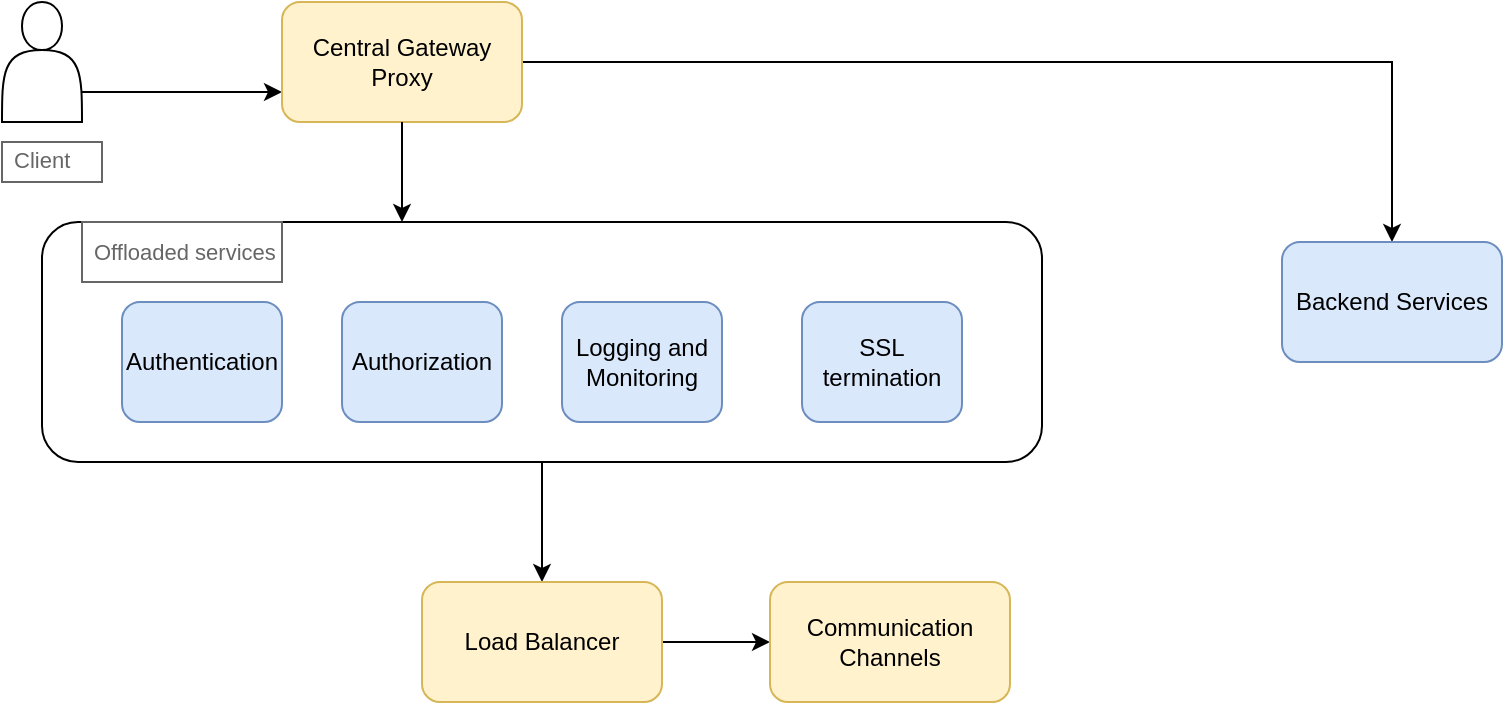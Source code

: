 <mxfile version="24.7.7">
  <diagram id="C5RBs43oDa-KdzZeNtuy" name="Page-1">
    <mxGraphModel dx="794" dy="501" grid="1" gridSize="10" guides="1" tooltips="1" connect="1" arrows="1" fold="1" page="1" pageScale="1" pageWidth="827" pageHeight="1169" math="0" shadow="0">
      <root>
        <mxCell id="WIyWlLk6GJQsqaUBKTNV-0" />
        <mxCell id="WIyWlLk6GJQsqaUBKTNV-1" parent="WIyWlLk6GJQsqaUBKTNV-0" />
        <mxCell id="hRpk45rN5Gz6pGNk-lLG-12" style="edgeStyle=orthogonalEdgeStyle;rounded=0;orthogonalLoop=1;jettySize=auto;html=1;exitX=1;exitY=0.75;exitDx=0;exitDy=0;entryX=0;entryY=0.75;entryDx=0;entryDy=0;" edge="1" parent="WIyWlLk6GJQsqaUBKTNV-1" source="hRpk45rN5Gz6pGNk-lLG-0" target="hRpk45rN5Gz6pGNk-lLG-1">
          <mxGeometry relative="1" as="geometry" />
        </mxCell>
        <mxCell id="hRpk45rN5Gz6pGNk-lLG-0" value="" style="shape=actor;whiteSpace=wrap;html=1;" vertex="1" parent="WIyWlLk6GJQsqaUBKTNV-1">
          <mxGeometry x="30" y="10" width="40" height="60" as="geometry" />
        </mxCell>
        <mxCell id="hRpk45rN5Gz6pGNk-lLG-17" style="edgeStyle=orthogonalEdgeStyle;rounded=0;orthogonalLoop=1;jettySize=auto;html=1;exitX=1;exitY=0.5;exitDx=0;exitDy=0;entryX=0.5;entryY=0;entryDx=0;entryDy=0;" edge="1" parent="WIyWlLk6GJQsqaUBKTNV-1" source="hRpk45rN5Gz6pGNk-lLG-1" target="hRpk45rN5Gz6pGNk-lLG-11">
          <mxGeometry relative="1" as="geometry" />
        </mxCell>
        <mxCell id="hRpk45rN5Gz6pGNk-lLG-1" value="Central Gateway Proxy" style="rounded=1;whiteSpace=wrap;html=1;fillColor=#fff2cc;strokeColor=#d6b656;" vertex="1" parent="WIyWlLk6GJQsqaUBKTNV-1">
          <mxGeometry x="170" y="10" width="120" height="60" as="geometry" />
        </mxCell>
        <mxCell id="hRpk45rN5Gz6pGNk-lLG-20" style="edgeStyle=orthogonalEdgeStyle;rounded=0;orthogonalLoop=1;jettySize=auto;html=1;" edge="1" parent="WIyWlLk6GJQsqaUBKTNV-1" source="hRpk45rN5Gz6pGNk-lLG-2">
          <mxGeometry relative="1" as="geometry">
            <mxPoint x="300" y="300" as="targetPoint" />
          </mxGeometry>
        </mxCell>
        <mxCell id="hRpk45rN5Gz6pGNk-lLG-2" value="" style="rounded=1;whiteSpace=wrap;html=1;direction=south;labelPosition=center;verticalLabelPosition=top;align=center;verticalAlign=bottom;rotation=-90;" vertex="1" parent="WIyWlLk6GJQsqaUBKTNV-1">
          <mxGeometry x="240" y="-70" width="120" height="500" as="geometry" />
        </mxCell>
        <mxCell id="hRpk45rN5Gz6pGNk-lLG-3" value="Authentication" style="rounded=1;whiteSpace=wrap;html=1;fillColor=#dae8fc;strokeColor=#6c8ebf;" vertex="1" parent="WIyWlLk6GJQsqaUBKTNV-1">
          <mxGeometry x="90" y="160" width="80" height="60" as="geometry" />
        </mxCell>
        <mxCell id="hRpk45rN5Gz6pGNk-lLG-4" value="Authorization" style="rounded=1;whiteSpace=wrap;html=1;fillColor=#dae8fc;strokeColor=#6c8ebf;" vertex="1" parent="WIyWlLk6GJQsqaUBKTNV-1">
          <mxGeometry x="200" y="160" width="80" height="60" as="geometry" />
        </mxCell>
        <mxCell id="hRpk45rN5Gz6pGNk-lLG-5" value="Logging and Monitoring" style="rounded=1;whiteSpace=wrap;html=1;fillColor=#dae8fc;strokeColor=#6c8ebf;" vertex="1" parent="WIyWlLk6GJQsqaUBKTNV-1">
          <mxGeometry x="310" y="160" width="80" height="60" as="geometry" />
        </mxCell>
        <mxCell id="hRpk45rN5Gz6pGNk-lLG-6" value="SSL termination" style="rounded=1;whiteSpace=wrap;html=1;fillColor=#dae8fc;strokeColor=#6c8ebf;" vertex="1" parent="WIyWlLk6GJQsqaUBKTNV-1">
          <mxGeometry x="430" y="160" width="80" height="60" as="geometry" />
        </mxCell>
        <mxCell id="hRpk45rN5Gz6pGNk-lLG-10" value="&lt;font style=&quot;font-size: 11px;&quot;&gt;Offloaded services&lt;/font&gt;" style="strokeWidth=1;shadow=0;dashed=0;align=center;html=1;shape=mxgraph.mockup.text.textBox;fontColor=#666666;align=left;fontSize=17;spacingLeft=4;spacingTop=-3;whiteSpace=wrap;strokeColor=#666666;mainText=" vertex="1" parent="WIyWlLk6GJQsqaUBKTNV-1">
          <mxGeometry x="70" y="120" width="100" height="30" as="geometry" />
        </mxCell>
        <mxCell id="hRpk45rN5Gz6pGNk-lLG-11" value="Backend Services" style="rounded=1;whiteSpace=wrap;html=1;fillColor=#dae8fc;strokeColor=#6c8ebf;" vertex="1" parent="WIyWlLk6GJQsqaUBKTNV-1">
          <mxGeometry x="670" y="130" width="110" height="60" as="geometry" />
        </mxCell>
        <mxCell id="hRpk45rN5Gz6pGNk-lLG-16" value="Client" style="strokeWidth=1;shadow=0;dashed=0;align=center;html=1;shape=mxgraph.mockup.text.textBox;fontColor=#666666;align=left;fontSize=11;spacingLeft=4;spacingTop=-3;whiteSpace=wrap;strokeColor=#666666;mainText=" vertex="1" parent="WIyWlLk6GJQsqaUBKTNV-1">
          <mxGeometry x="30" y="80" width="50" height="20" as="geometry" />
        </mxCell>
        <mxCell id="hRpk45rN5Gz6pGNk-lLG-18" style="edgeStyle=orthogonalEdgeStyle;rounded=0;orthogonalLoop=1;jettySize=auto;html=1;entryX=0.36;entryY=0;entryDx=0;entryDy=0;entryPerimeter=0;" edge="1" parent="WIyWlLk6GJQsqaUBKTNV-1" source="hRpk45rN5Gz6pGNk-lLG-1" target="hRpk45rN5Gz6pGNk-lLG-2">
          <mxGeometry relative="1" as="geometry" />
        </mxCell>
        <mxCell id="hRpk45rN5Gz6pGNk-lLG-23" style="edgeStyle=orthogonalEdgeStyle;rounded=0;orthogonalLoop=1;jettySize=auto;html=1;entryX=0;entryY=0.5;entryDx=0;entryDy=0;" edge="1" parent="WIyWlLk6GJQsqaUBKTNV-1" source="hRpk45rN5Gz6pGNk-lLG-19" target="hRpk45rN5Gz6pGNk-lLG-21">
          <mxGeometry relative="1" as="geometry" />
        </mxCell>
        <mxCell id="hRpk45rN5Gz6pGNk-lLG-19" value="Load Balancer" style="rounded=1;whiteSpace=wrap;html=1;fillColor=#fff2cc;strokeColor=#d6b656;" vertex="1" parent="WIyWlLk6GJQsqaUBKTNV-1">
          <mxGeometry x="240" y="300" width="120" height="60" as="geometry" />
        </mxCell>
        <mxCell id="hRpk45rN5Gz6pGNk-lLG-21" value="Communication Channels" style="rounded=1;whiteSpace=wrap;html=1;fillColor=#fff2cc;strokeColor=#d6b656;" vertex="1" parent="WIyWlLk6GJQsqaUBKTNV-1">
          <mxGeometry x="414" y="300" width="120" height="60" as="geometry" />
        </mxCell>
      </root>
    </mxGraphModel>
  </diagram>
</mxfile>
